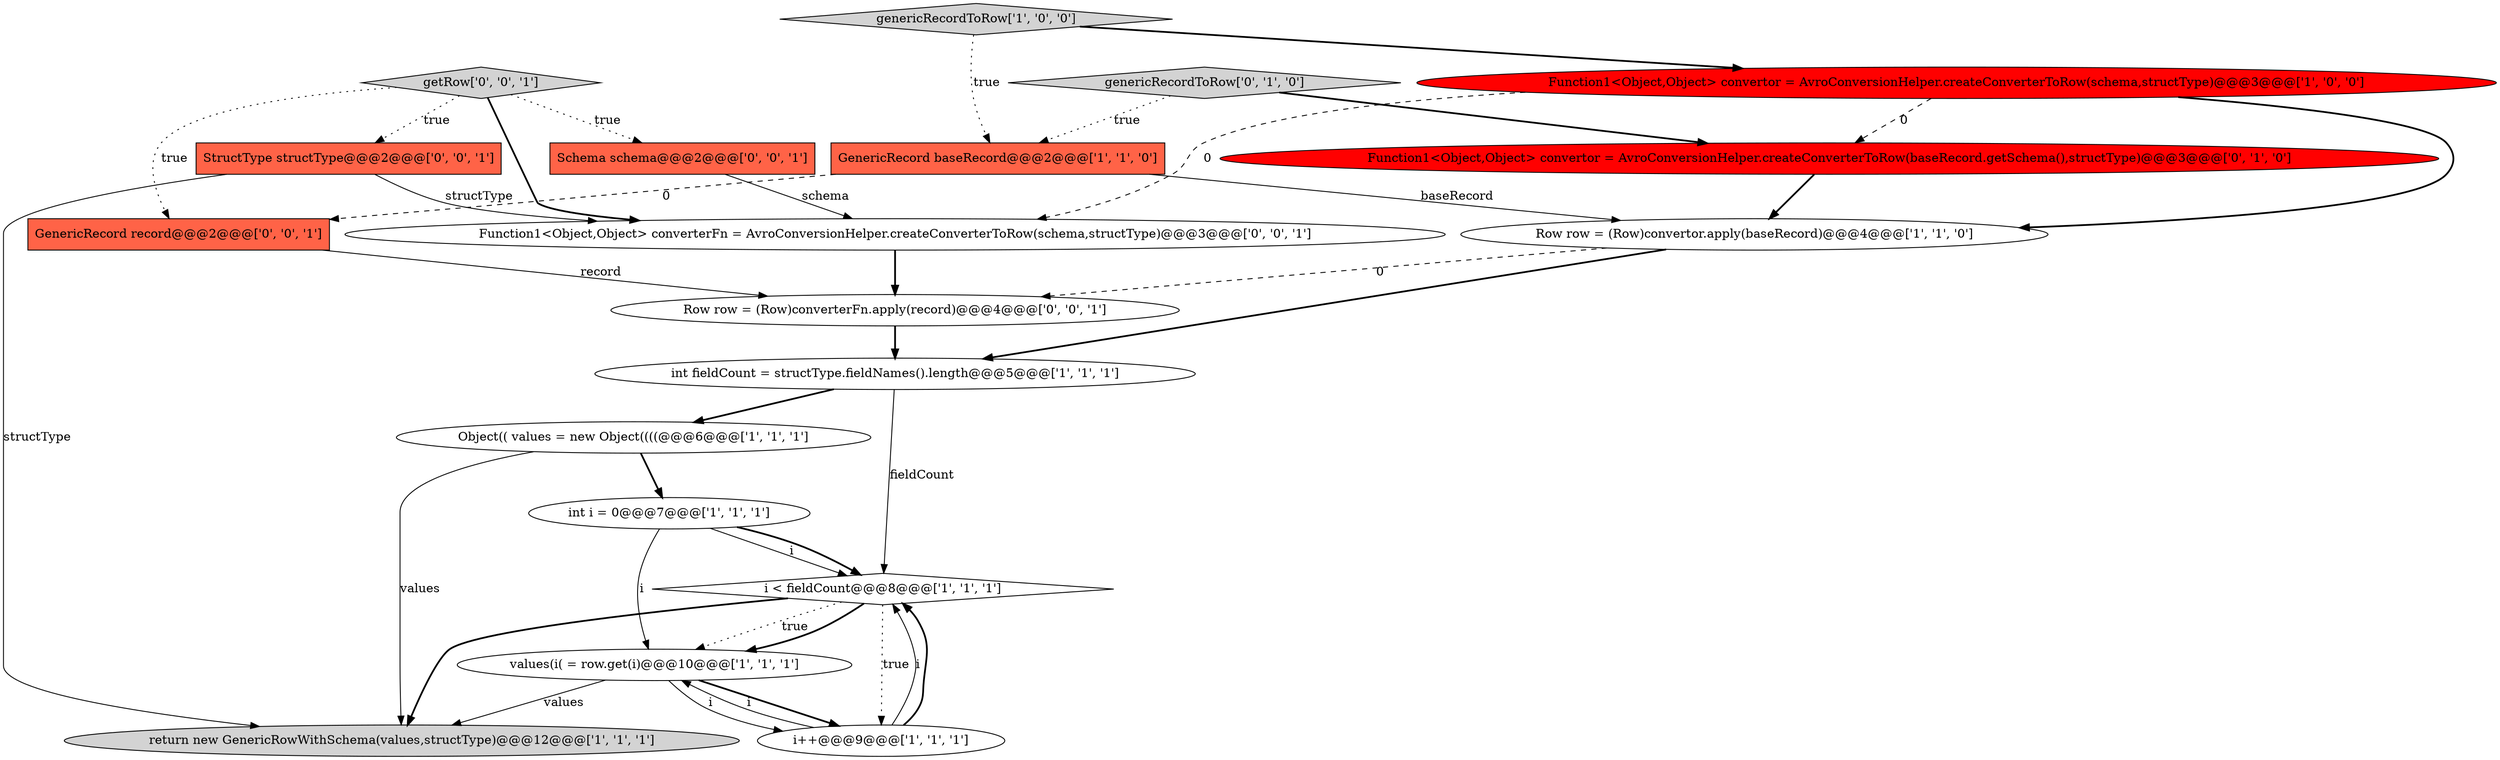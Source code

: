 digraph {
7 [style = filled, label = "Function1<Object,Object> convertor = AvroConversionHelper.createConverterToRow(schema,structType)@@@3@@@['1', '0', '0']", fillcolor = red, shape = ellipse image = "AAA1AAABBB1BBB"];
10 [style = filled, label = "int fieldCount = structType.fieldNames().length@@@5@@@['1', '1', '1']", fillcolor = white, shape = ellipse image = "AAA0AAABBB1BBB"];
12 [style = filled, label = "genericRecordToRow['0', '1', '0']", fillcolor = lightgray, shape = diamond image = "AAA0AAABBB2BBB"];
8 [style = filled, label = "Row row = (Row)convertor.apply(baseRecord)@@@4@@@['1', '1', '0']", fillcolor = white, shape = ellipse image = "AAA0AAABBB1BBB"];
14 [style = filled, label = "Row row = (Row)converterFn.apply(record)@@@4@@@['0', '0', '1']", fillcolor = white, shape = ellipse image = "AAA0AAABBB3BBB"];
1 [style = filled, label = "Object(( values = new Object((((@@@6@@@['1', '1', '1']", fillcolor = white, shape = ellipse image = "AAA0AAABBB1BBB"];
11 [style = filled, label = "Function1<Object,Object> convertor = AvroConversionHelper.createConverterToRow(baseRecord.getSchema(),structType)@@@3@@@['0', '1', '0']", fillcolor = red, shape = ellipse image = "AAA1AAABBB2BBB"];
15 [style = filled, label = "Function1<Object,Object> converterFn = AvroConversionHelper.createConverterToRow(schema,structType)@@@3@@@['0', '0', '1']", fillcolor = white, shape = ellipse image = "AAA0AAABBB3BBB"];
4 [style = filled, label = "genericRecordToRow['1', '0', '0']", fillcolor = lightgray, shape = diamond image = "AAA0AAABBB1BBB"];
5 [style = filled, label = "i < fieldCount@@@8@@@['1', '1', '1']", fillcolor = white, shape = diamond image = "AAA0AAABBB1BBB"];
13 [style = filled, label = "Schema schema@@@2@@@['0', '0', '1']", fillcolor = tomato, shape = box image = "AAA0AAABBB3BBB"];
17 [style = filled, label = "getRow['0', '0', '1']", fillcolor = lightgray, shape = diamond image = "AAA0AAABBB3BBB"];
9 [style = filled, label = "GenericRecord baseRecord@@@2@@@['1', '1', '0']", fillcolor = tomato, shape = box image = "AAA0AAABBB1BBB"];
18 [style = filled, label = "GenericRecord record@@@2@@@['0', '0', '1']", fillcolor = tomato, shape = box image = "AAA0AAABBB3BBB"];
6 [style = filled, label = "return new GenericRowWithSchema(values,structType)@@@12@@@['1', '1', '1']", fillcolor = lightgray, shape = ellipse image = "AAA0AAABBB1BBB"];
2 [style = filled, label = "int i = 0@@@7@@@['1', '1', '1']", fillcolor = white, shape = ellipse image = "AAA0AAABBB1BBB"];
0 [style = filled, label = "values(i( = row.get(i)@@@10@@@['1', '1', '1']", fillcolor = white, shape = ellipse image = "AAA0AAABBB1BBB"];
3 [style = filled, label = "i++@@@9@@@['1', '1', '1']", fillcolor = white, shape = ellipse image = "AAA0AAABBB1BBB"];
16 [style = filled, label = "StructType structType@@@2@@@['0', '0', '1']", fillcolor = tomato, shape = box image = "AAA0AAABBB3BBB"];
0->3 [style = bold, label=""];
8->10 [style = bold, label=""];
18->14 [style = solid, label="record"];
15->14 [style = bold, label=""];
17->18 [style = dotted, label="true"];
3->5 [style = solid, label="i"];
9->8 [style = solid, label="baseRecord"];
9->18 [style = dashed, label="0"];
12->11 [style = bold, label=""];
7->11 [style = dashed, label="0"];
14->10 [style = bold, label=""];
16->15 [style = solid, label="structType"];
1->6 [style = solid, label="values"];
5->0 [style = dotted, label="true"];
8->14 [style = dashed, label="0"];
5->3 [style = dotted, label="true"];
7->8 [style = bold, label=""];
4->7 [style = bold, label=""];
3->0 [style = solid, label="i"];
17->16 [style = dotted, label="true"];
13->15 [style = solid, label="schema"];
3->5 [style = bold, label=""];
16->6 [style = solid, label="structType"];
5->6 [style = bold, label=""];
5->0 [style = bold, label=""];
0->3 [style = solid, label="i"];
17->15 [style = bold, label=""];
7->15 [style = dashed, label="0"];
2->0 [style = solid, label="i"];
10->5 [style = solid, label="fieldCount"];
11->8 [style = bold, label=""];
1->2 [style = bold, label=""];
4->9 [style = dotted, label="true"];
10->1 [style = bold, label=""];
17->13 [style = dotted, label="true"];
2->5 [style = solid, label="i"];
0->6 [style = solid, label="values"];
2->5 [style = bold, label=""];
12->9 [style = dotted, label="true"];
}
